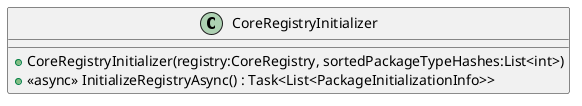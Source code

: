 @startuml
class CoreRegistryInitializer {
    + CoreRegistryInitializer(registry:CoreRegistry, sortedPackageTypeHashes:List<int>)
    + <<async>> InitializeRegistryAsync() : Task<List<PackageInitializationInfo>>
}
@enduml
